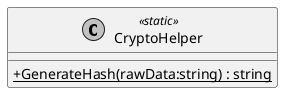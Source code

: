 @startuml
skinparam monochrome true
skinparam classAttributeIconSize 0
!startsub default
class CryptoHelper <<static>> {
    + {static} GenerateHash(rawData:string) : string
}
!endsub
@enduml